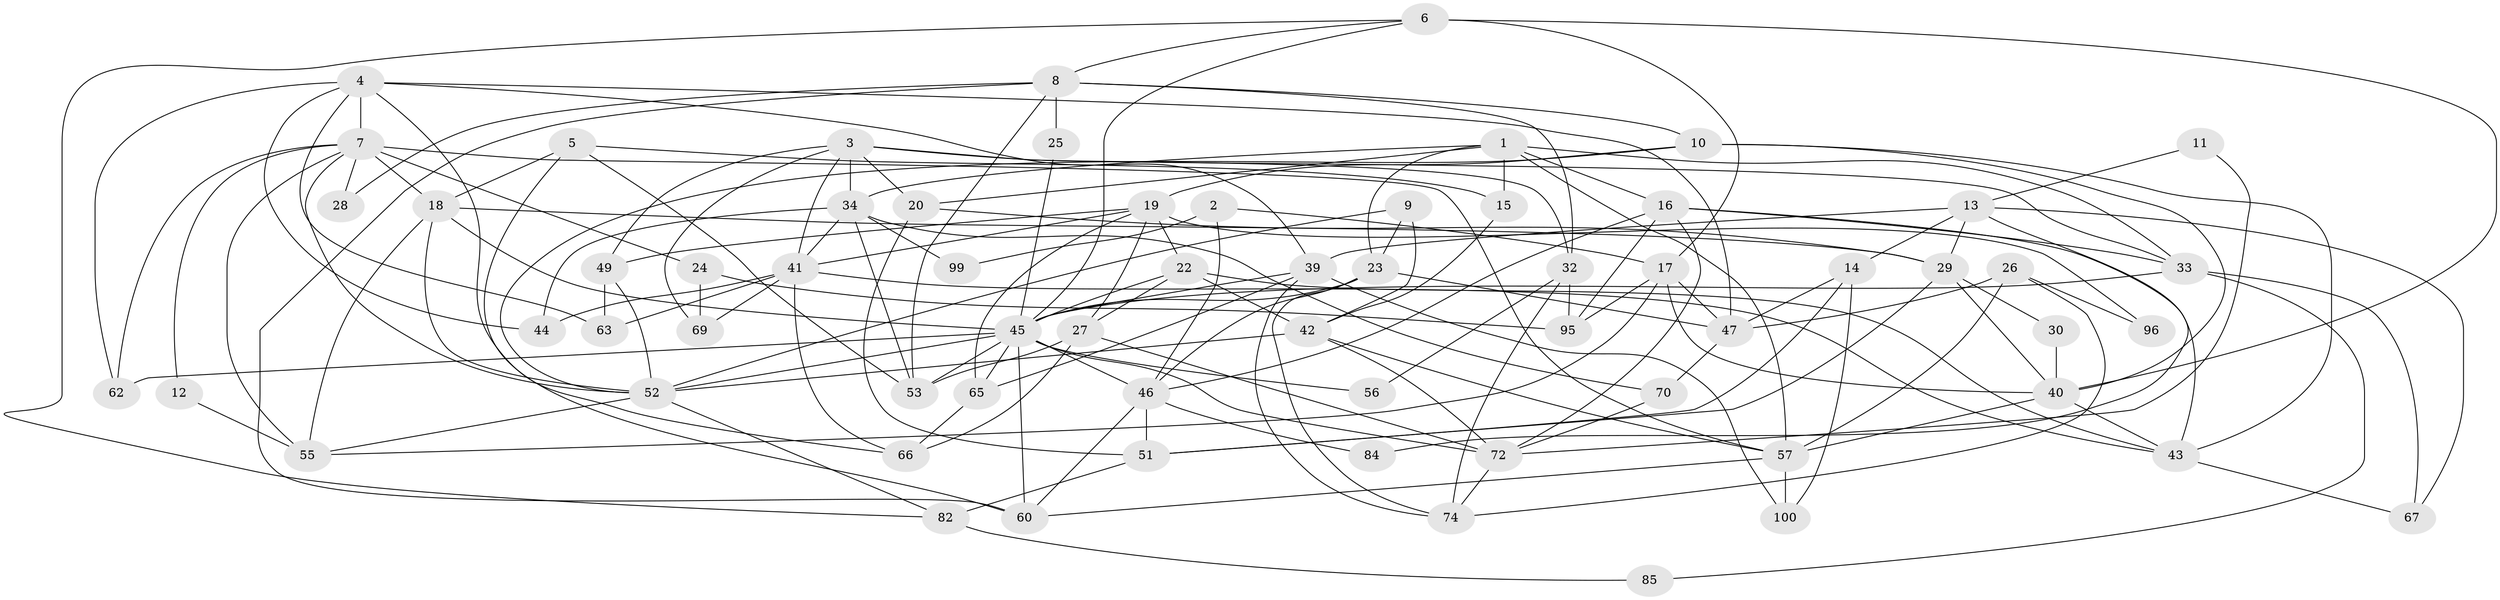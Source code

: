 // original degree distribution, {7: 0.05, 3: 0.18, 5: 0.22, 4: 0.31, 2: 0.18, 6: 0.04, 9: 0.01, 8: 0.01}
// Generated by graph-tools (version 1.1) at 2025/39/02/21/25 10:39:00]
// undirected, 65 vertices, 158 edges
graph export_dot {
graph [start="1"]
  node [color=gray90,style=filled];
  1;
  2;
  3 [super="+38"];
  4 [super="+61"];
  5;
  6 [super="+68"];
  7 [super="+54"];
  8 [super="+92"];
  9;
  10 [super="+37"];
  11;
  12;
  13 [super="+91"];
  14;
  15 [super="+35"];
  16 [super="+64"];
  17 [super="+93"];
  18 [super="+80"];
  19 [super="+86"];
  20 [super="+21"];
  22 [super="+31"];
  23 [super="+36"];
  24;
  25;
  26;
  27 [super="+98"];
  28;
  29 [super="+48"];
  30;
  32;
  33 [super="+58"];
  34 [super="+73"];
  39 [super="+88"];
  40 [super="+97"];
  41 [super="+50"];
  42 [super="+94"];
  43 [super="+79"];
  44 [super="+81"];
  45 [super="+59"];
  46 [super="+77"];
  47 [super="+76"];
  49 [super="+83"];
  51;
  52 [super="+87"];
  53 [super="+78"];
  55 [super="+89"];
  56;
  57 [super="+71"];
  60;
  62;
  63;
  65;
  66;
  67;
  69;
  70;
  72 [super="+75"];
  74 [super="+90"];
  82;
  84;
  85;
  95;
  96;
  99;
  100;
  1 -- 23;
  1 -- 57;
  1 -- 16;
  1 -- 20;
  1 -- 33;
  1 -- 15;
  1 -- 34;
  2 -- 46;
  2 -- 99;
  2 -- 17;
  3 -- 32;
  3 -- 41;
  3 -- 69;
  3 -- 33;
  3 -- 20;
  3 -- 49;
  3 -- 34;
  4 -- 66;
  4 -- 7;
  4 -- 62;
  4 -- 63;
  4 -- 39;
  4 -- 47;
  4 -- 44;
  5 -- 18;
  5 -- 15;
  5 -- 60;
  5 -- 53;
  6 -- 17 [weight=2];
  6 -- 82;
  6 -- 8;
  6 -- 45;
  6 -- 40;
  7 -- 62;
  7 -- 18 [weight=3];
  7 -- 12;
  7 -- 28;
  7 -- 52;
  7 -- 55;
  7 -- 24;
  7 -- 57;
  8 -- 32;
  8 -- 60;
  8 -- 25;
  8 -- 28;
  8 -- 53;
  8 -- 10;
  9 -- 42;
  9 -- 52;
  9 -- 23;
  10 -- 43;
  10 -- 40;
  10 -- 52;
  10 -- 19;
  11 -- 72;
  11 -- 13;
  12 -- 55;
  13 -- 14;
  13 -- 67;
  13 -- 84;
  13 -- 29;
  13 -- 39;
  14 -- 100;
  14 -- 51;
  14 -- 47;
  15 -- 42;
  16 -- 33;
  16 -- 95;
  16 -- 43;
  16 -- 72;
  16 -- 46;
  17 -- 95;
  17 -- 40;
  17 -- 47 [weight=2];
  17 -- 55;
  18 -- 52;
  18 -- 55;
  18 -- 45;
  18 -- 29;
  19 -- 96;
  19 -- 22;
  19 -- 65;
  19 -- 49;
  19 -- 41;
  19 -- 27 [weight=2];
  20 -- 51;
  20 -- 29;
  22 -- 42;
  22 -- 43;
  22 -- 27;
  22 -- 45;
  23 -- 47;
  23 -- 45;
  23 -- 46;
  23 -- 74;
  24 -- 69;
  24 -- 95;
  25 -- 45;
  26 -- 47;
  26 -- 96;
  26 -- 57;
  26 -- 74;
  27 -- 72;
  27 -- 66;
  27 -- 53;
  29 -- 30;
  29 -- 40;
  29 -- 51;
  30 -- 40;
  32 -- 95;
  32 -- 74;
  32 -- 56;
  33 -- 45;
  33 -- 67;
  33 -- 85;
  34 -- 70;
  34 -- 99;
  34 -- 41;
  34 -- 53;
  34 -- 44;
  39 -- 45;
  39 -- 74;
  39 -- 100;
  39 -- 65;
  40 -- 43;
  40 -- 57;
  41 -- 44;
  41 -- 63;
  41 -- 66;
  41 -- 69;
  41 -- 43;
  42 -- 52;
  42 -- 72;
  42 -- 57;
  43 -- 67;
  45 -- 60;
  45 -- 52;
  45 -- 65;
  45 -- 62;
  45 -- 56;
  45 -- 72;
  45 -- 46;
  45 -- 53;
  46 -- 84;
  46 -- 51;
  46 -- 60;
  47 -- 70;
  49 -- 52;
  49 -- 63;
  51 -- 82;
  52 -- 82;
  52 -- 55;
  57 -- 60;
  57 -- 100;
  65 -- 66;
  70 -- 72;
  72 -- 74;
  82 -- 85;
}
